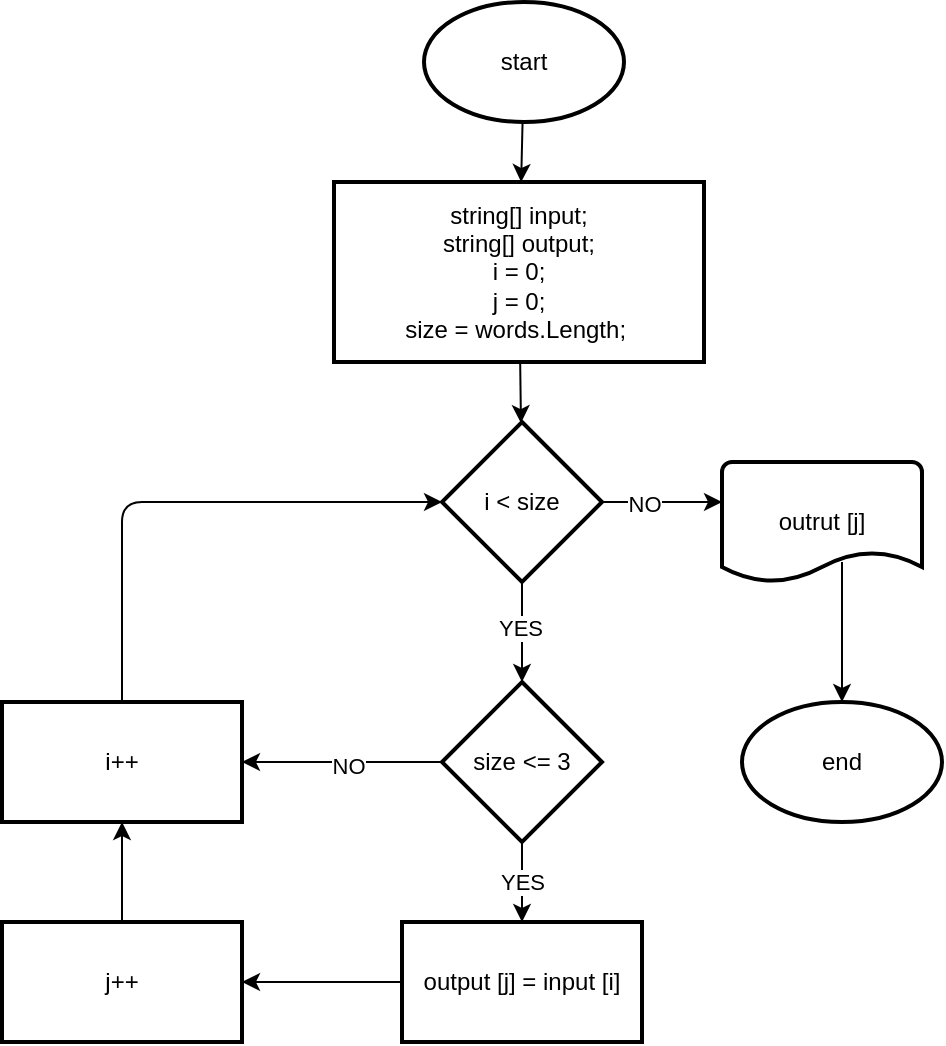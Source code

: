 <mxfile>
    <diagram id="eM8bZLvH2qa-XqItuuW2" name="Страница 1">
        <mxGraphModel dx="941" dy="526" grid="1" gridSize="10" guides="1" tooltips="1" connect="1" arrows="1" fold="1" page="1" pageScale="1" pageWidth="827" pageHeight="1169" math="0" shadow="0">
            <root>
                <mxCell id="0"/>
                <mxCell id="1" parent="0"/>
                <mxCell id="4" value="" style="edgeStyle=none;html=1;" edge="1" parent="1" source="2" target="3">
                    <mxGeometry relative="1" as="geometry"/>
                </mxCell>
                <mxCell id="2" value="start" style="strokeWidth=2;html=1;shape=mxgraph.flowchart.start_1;whiteSpace=wrap;" vertex="1" parent="1">
                    <mxGeometry x="290" y="40" width="100" height="60" as="geometry"/>
                </mxCell>
                <mxCell id="6" value="" style="edgeStyle=none;html=1;" edge="1" parent="1" source="3" target="5">
                    <mxGeometry relative="1" as="geometry"/>
                </mxCell>
                <mxCell id="3" value="string[] input;&lt;br&gt;string[] output;&lt;br&gt;i = 0;&lt;br&gt;j = 0;&lt;br&gt;size = words.Length;&amp;nbsp;" style="whiteSpace=wrap;html=1;strokeWidth=2;" vertex="1" parent="1">
                    <mxGeometry x="245" y="130" width="185" height="90" as="geometry"/>
                </mxCell>
                <mxCell id="8" value="" style="edgeStyle=none;html=1;" edge="1" parent="1" source="5">
                    <mxGeometry relative="1" as="geometry">
                        <mxPoint x="439" y="290" as="targetPoint"/>
                    </mxGeometry>
                </mxCell>
                <mxCell id="13" value="NO" style="edgeLabel;html=1;align=center;verticalAlign=middle;resizable=0;points=[];" vertex="1" connectable="0" parent="8">
                    <mxGeometry x="-0.3" y="-1" relative="1" as="geometry">
                        <mxPoint as="offset"/>
                    </mxGeometry>
                </mxCell>
                <mxCell id="15" value="" style="edgeStyle=none;html=1;" edge="1" parent="1" source="5" target="14">
                    <mxGeometry relative="1" as="geometry"/>
                </mxCell>
                <mxCell id="16" value="YES" style="edgeLabel;html=1;align=center;verticalAlign=middle;resizable=0;points=[];" vertex="1" connectable="0" parent="15">
                    <mxGeometry x="-0.08" y="-1" relative="1" as="geometry">
                        <mxPoint as="offset"/>
                    </mxGeometry>
                </mxCell>
                <mxCell id="5" value="i &amp;lt; size" style="rhombus;whiteSpace=wrap;html=1;strokeWidth=2;" vertex="1" parent="1">
                    <mxGeometry x="299" y="250" width="80" height="80" as="geometry"/>
                </mxCell>
                <mxCell id="10" value="" style="edgeStyle=none;html=1;" edge="1" parent="1">
                    <mxGeometry relative="1" as="geometry">
                        <mxPoint x="499" y="320" as="sourcePoint"/>
                        <mxPoint x="499" y="390" as="targetPoint"/>
                    </mxGeometry>
                </mxCell>
                <mxCell id="11" value="outrut [j]" style="strokeWidth=2;html=1;shape=mxgraph.flowchart.document2;whiteSpace=wrap;size=0.25;" vertex="1" parent="1">
                    <mxGeometry x="439" y="270" width="100" height="60" as="geometry"/>
                </mxCell>
                <mxCell id="12" value="end" style="strokeWidth=2;html=1;shape=mxgraph.flowchart.start_1;whiteSpace=wrap;" vertex="1" parent="1">
                    <mxGeometry x="449" y="390" width="100" height="60" as="geometry"/>
                </mxCell>
                <mxCell id="18" value="YES" style="edgeStyle=none;html=1;" edge="1" parent="1" source="14" target="17">
                    <mxGeometry relative="1" as="geometry"/>
                </mxCell>
                <mxCell id="22" value="" style="edgeStyle=none;html=1;" edge="1" parent="1" source="14" target="21">
                    <mxGeometry relative="1" as="geometry"/>
                </mxCell>
                <mxCell id="23" value="NO" style="edgeLabel;html=1;align=center;verticalAlign=middle;resizable=0;points=[];" vertex="1" connectable="0" parent="22">
                    <mxGeometry x="-0.06" y="2" relative="1" as="geometry">
                        <mxPoint as="offset"/>
                    </mxGeometry>
                </mxCell>
                <mxCell id="14" value="size &amp;lt;= 3" style="rhombus;whiteSpace=wrap;html=1;strokeWidth=2;" vertex="1" parent="1">
                    <mxGeometry x="299" y="380" width="80" height="80" as="geometry"/>
                </mxCell>
                <mxCell id="20" value="" style="edgeStyle=none;html=1;" edge="1" parent="1" source="17" target="19">
                    <mxGeometry relative="1" as="geometry"/>
                </mxCell>
                <mxCell id="17" value="output [j] = input [i]" style="whiteSpace=wrap;html=1;strokeWidth=2;" vertex="1" parent="1">
                    <mxGeometry x="279" y="500" width="120" height="60" as="geometry"/>
                </mxCell>
                <mxCell id="24" value="" style="edgeStyle=none;html=1;" edge="1" parent="1" source="19" target="21">
                    <mxGeometry relative="1" as="geometry"/>
                </mxCell>
                <mxCell id="19" value="j++" style="whiteSpace=wrap;html=1;strokeWidth=2;" vertex="1" parent="1">
                    <mxGeometry x="79" y="500" width="120" height="60" as="geometry"/>
                </mxCell>
                <mxCell id="25" style="edgeStyle=none;html=1;entryX=0;entryY=0.5;entryDx=0;entryDy=0;" edge="1" parent="1" source="21" target="5">
                    <mxGeometry relative="1" as="geometry">
                        <Array as="points">
                            <mxPoint x="139" y="290"/>
                        </Array>
                    </mxGeometry>
                </mxCell>
                <mxCell id="21" value="i++" style="whiteSpace=wrap;html=1;strokeWidth=2;" vertex="1" parent="1">
                    <mxGeometry x="79" y="390" width="120" height="60" as="geometry"/>
                </mxCell>
            </root>
        </mxGraphModel>
    </diagram>
</mxfile>